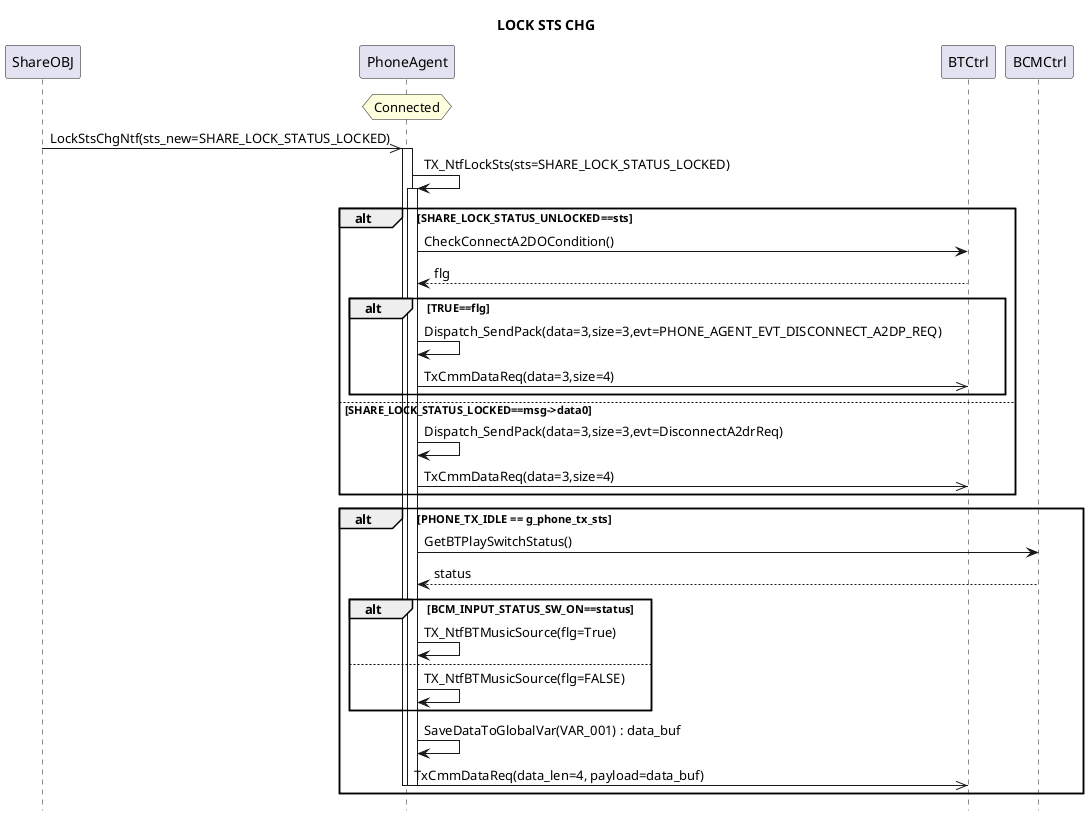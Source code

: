 @startuml

title LOCK STS CHG
hide footbox

participant ShareOBJ
participant PhoneAgent
participant BTCtrl
participant BCMCtrl

hnote over PhoneAgent : Connected
ShareOBJ->>PhoneAgent : LockStsChgNtf(sts_new=SHARE_LOCK_STATUS_LOCKED)
activate PhoneAgent
PhoneAgent->PhoneAgent : TX_NtfLockSts(sts=SHARE_LOCK_STATUS_LOCKED)
activate PhoneAgent
alt SHARE_LOCK_STATUS_UNLOCKED==sts
PhoneAgent->BTCtrl:CheckConnectA2DOCondition()
BTCtrl-->PhoneAgent:flg
alt TRUE==flg
PhoneAgent->PhoneAgent:Dispatch_SendPack(data=3,size=3,evt=PHONE_AGENT_EVT_DISCONNECT_A2DP_REQ)
PhoneAgent->>BTCtrl:TxCmmDataReq(data=3,size=4)
end alt
else SHARE_LOCK_STATUS_LOCKED==msg->data0
PhoneAgent->PhoneAgent:Dispatch_SendPack(data=3,size=3,evt=DisconnectA2drReq)
PhoneAgent->>BTCtrl:TxCmmDataReq(data=3,size=4)
end alt
alt PHONE_TX_IDLE == g_phone_tx_sts
PhoneAgent->BCMCtrl:GetBTPlaySwitchStatus()
BCMCtrl-->PhoneAgent:status
alt BCM_INPUT_STATUS_SW_ON==status
PhoneAgent->PhoneAgent:TX_NtfBTMusicSource(flg=True)
else
PhoneAgent->PhoneAgent:TX_NtfBTMusicSource(flg=FALSE)
end alt
PhoneAgent->PhoneAgent : SaveDataToGlobalVar(VAR_001) : data_buf
PhoneAgent->>BTCtrl : TxCmmDataReq(data_len=4, payload=data_buf)
deactivate PhoneAgent
deactivate PhoneAgent
end alt
@enduml
